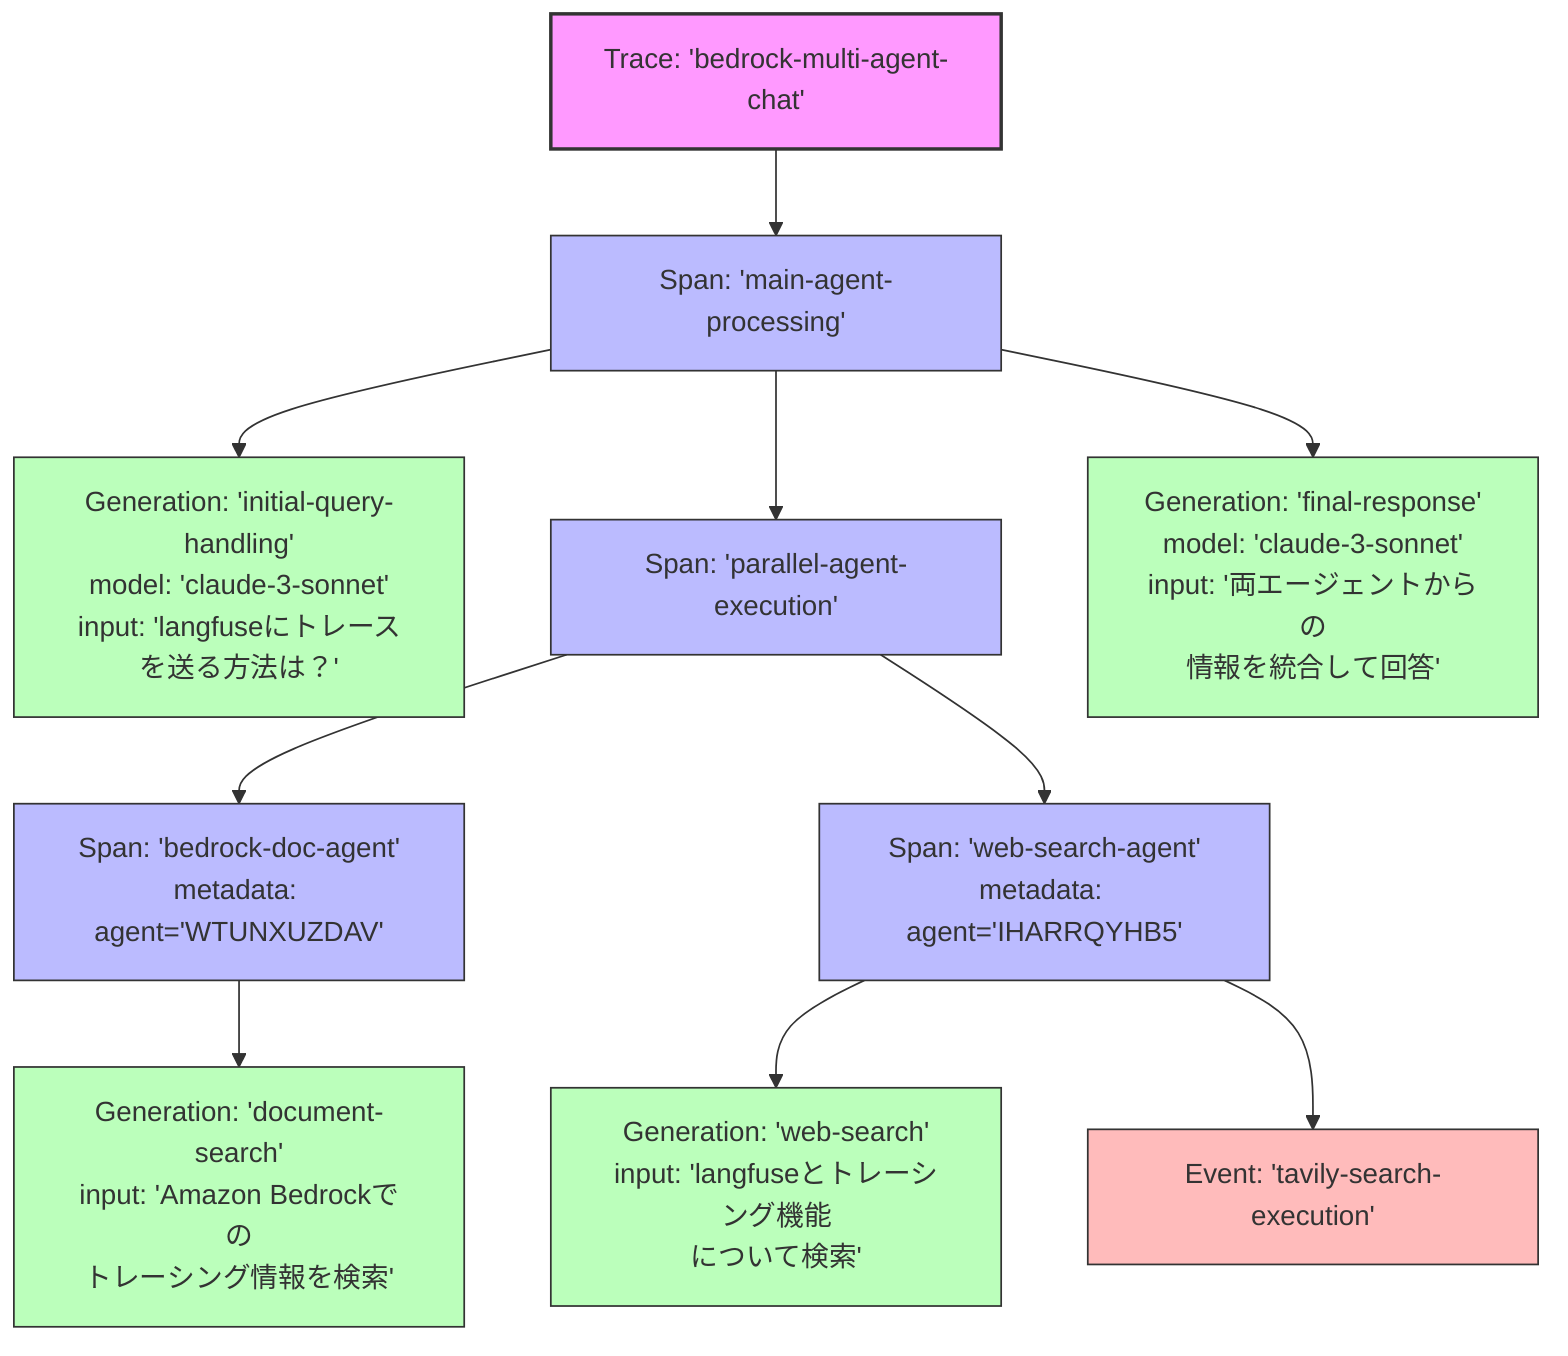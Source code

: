 graph TD
    T[Trace: 'bedrock-multi-agent-chat']
    T --> S1[Span: 'main-agent-processing']
    
    S1 --> G1[Generation: 'initial-query-handling'<br>model: 'claude-3-sonnet'<br>input: 'langfuseにトレースを送る方法は？']
    
    S1 --> S2[Span: 'parallel-agent-execution']
    
    S2 --> S3[Span: 'bedrock-doc-agent'<br>metadata: agent='WTUNXUZDAV']
    S3 --> G2[Generation: 'document-search'<br>input: 'Amazon Bedrockでの<br>トレーシング情報を検索']
    
    S2 --> S4[Span: 'web-search-agent'<br>metadata: agent='IHARRQYHB5']
    S4 --> G3[Generation: 'web-search'<br>input: 'langfuseとトレーシング機能<br>について検索']
    S4 --> E1[Event: 'tavily-search-execution']
    
    S1 --> G4[Generation: 'final-response'<br>model: 'claude-3-sonnet'<br>input: '両エージェントからの<br>情報を統合して回答']

    classDef trace fill:#f9f,stroke:#333,stroke-width:2px
    classDef span fill:#bbf,stroke:#333,stroke-width:1px
    classDef generation fill:#bfb,stroke:#333,stroke-width:1px
    classDef event fill:#fbb,stroke:#333,stroke-width:1px
    
    class T trace
    class S1,S2,S3,S4 span
    class G1,G2,G3,G4 generation
    class E1 event